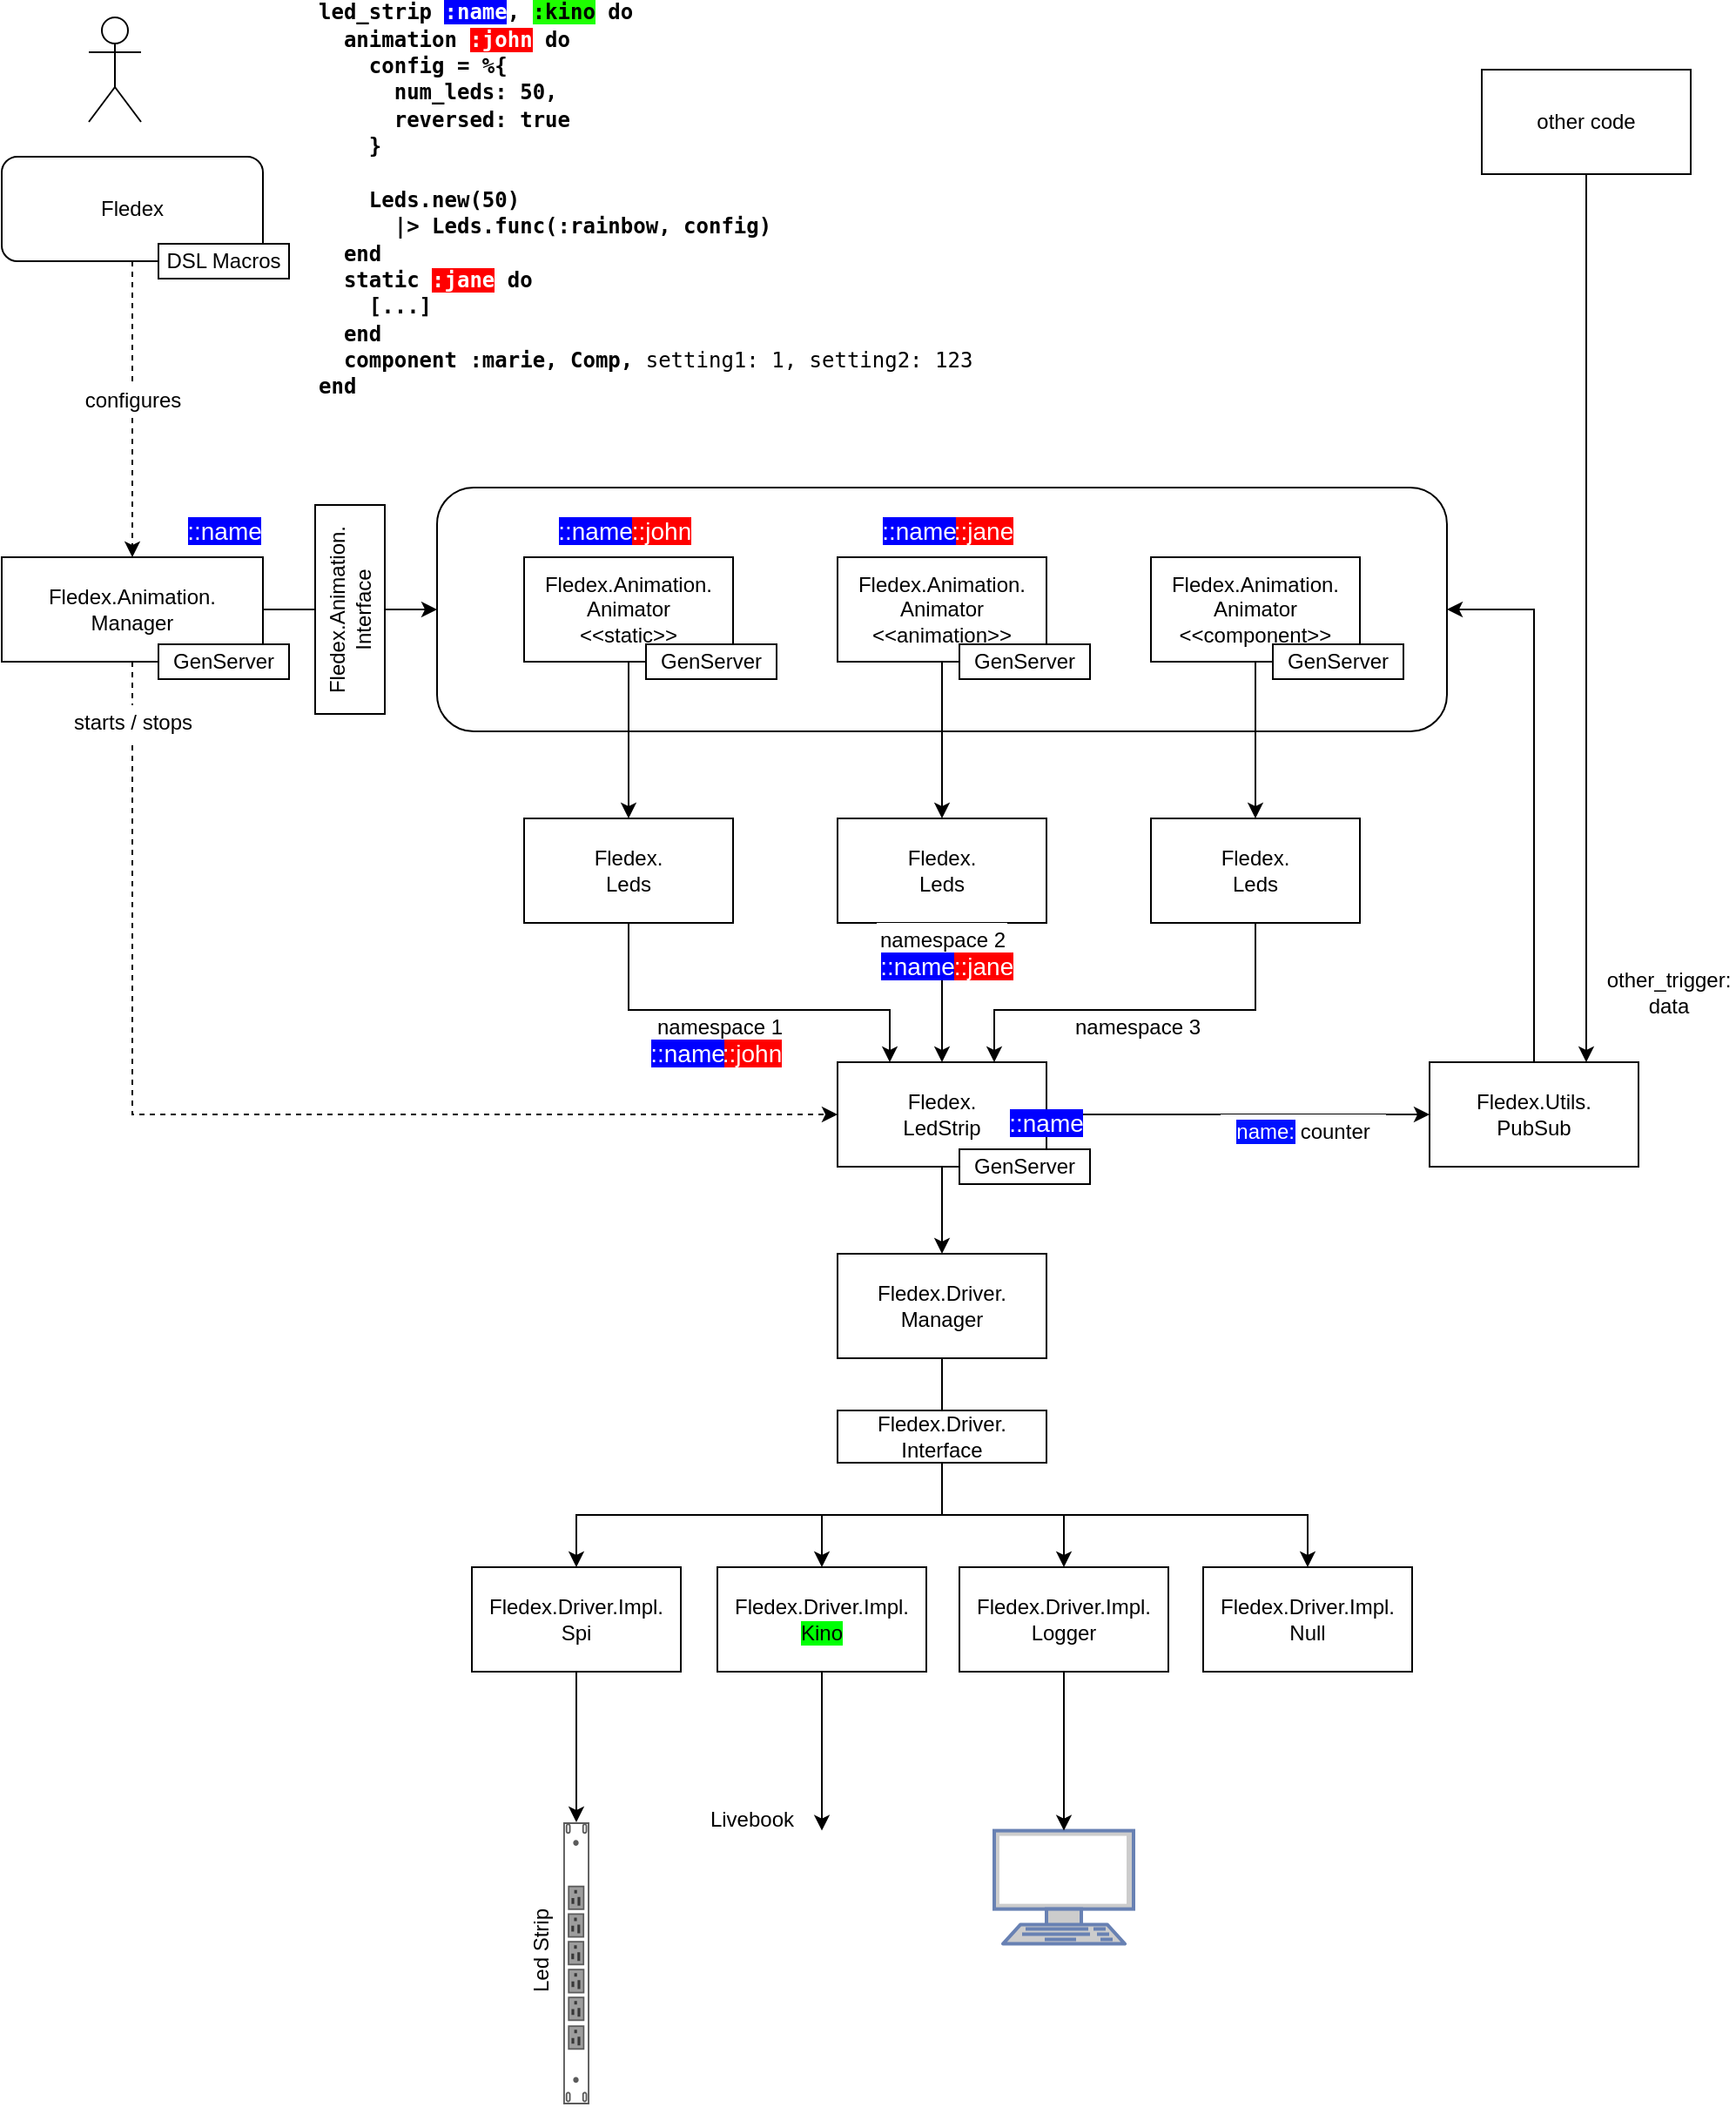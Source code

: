 <mxfile version="20.8.16" type="device"><diagram name="Fledex" id="F1ZfpqSXn9MnrOpPnMbP"><mxGraphModel dx="1844" dy="1730" grid="1" gridSize="10" guides="1" tooltips="1" connect="1" arrows="1" fold="1" page="1" pageScale="1" pageWidth="850" pageHeight="1100" math="0" shadow="0"><root><mxCell id="0"/><mxCell id="1" parent="0"/><mxCell id="jJN_8n9V3PVKYXg5NKCQ-39" value="namespace 3" style="rounded=0;whiteSpace=wrap;html=1;labelBackgroundColor=none;fontColor=#000000;strokeColor=none;" parent="1" vertex="1"><mxGeometry x="495" y="130" width="75" height="20" as="geometry"/></mxCell><mxCell id="jJN_8n9V3PVKYXg5NKCQ-57" value="" style="rounded=1;whiteSpace=wrap;html=1;labelBackgroundColor=none;fontColor=#000000;" parent="1" vertex="1"><mxGeometry x="130" y="-170" width="580" height="140" as="geometry"/></mxCell><mxCell id="jJN_8n9V3PVKYXg5NKCQ-33" value="namespace 1" style="rounded=0;whiteSpace=wrap;html=1;labelBackgroundColor=none;fontColor=#000000;strokeColor=none;" parent="1" vertex="1"><mxGeometry x="255" y="130" width="75" height="20" as="geometry"/></mxCell><mxCell id="jJN_8n9V3PVKYXg5NKCQ-20" value="" style="group" parent="1" vertex="1" connectable="0"><mxGeometry x="150" y="290" width="540" height="468.5" as="geometry"/></mxCell><mxCell id="jJN_8n9V3PVKYXg5NKCQ-1" value="" style="strokeColor=#666666;html=1;labelPosition=right;align=left;spacingLeft=15;shadow=0;dashed=0;outlineConnect=0;shape=mxgraph.rack.dell.power_strip;rotation=90;" parent="jJN_8n9V3PVKYXg5NKCQ-20" vertex="1"><mxGeometry x="-21" y="380" width="162" height="15" as="geometry"/></mxCell><mxCell id="jJN_8n9V3PVKYXg5NKCQ-3" style="edgeStyle=orthogonalEdgeStyle;rounded=0;orthogonalLoop=1;jettySize=auto;html=1;fontColor=#000000;" parent="jJN_8n9V3PVKYXg5NKCQ-20" source="jJN_8n9V3PVKYXg5NKCQ-2" target="jJN_8n9V3PVKYXg5NKCQ-1" edge="1"><mxGeometry relative="1" as="geometry"/></mxCell><mxCell id="jJN_8n9V3PVKYXg5NKCQ-2" value="Fledex.Driver.Impl.&lt;br&gt;Spi" style="rounded=0;whiteSpace=wrap;html=1;" parent="jJN_8n9V3PVKYXg5NKCQ-20" vertex="1"><mxGeometry y="160" width="120" height="60" as="geometry"/></mxCell><mxCell id="jJN_8n9V3PVKYXg5NKCQ-4" value="Fledex.Driver.Impl.&lt;br&gt;&lt;span style=&quot;background-color: rgb(0, 255, 4);&quot;&gt;Kino&lt;/span&gt;" style="rounded=0;whiteSpace=wrap;html=1;" parent="jJN_8n9V3PVKYXg5NKCQ-20" vertex="1"><mxGeometry x="141" y="160" width="120" height="60" as="geometry"/></mxCell><mxCell id="jJN_8n9V3PVKYXg5NKCQ-5" value="Fledex.Driver.Impl.&lt;br&gt;Logger" style="rounded=0;whiteSpace=wrap;html=1;" parent="jJN_8n9V3PVKYXg5NKCQ-20" vertex="1"><mxGeometry x="280" y="160" width="120" height="60" as="geometry"/></mxCell><mxCell id="jJN_8n9V3PVKYXg5NKCQ-6" value="" style="fontColor=#0066CC;verticalAlign=top;verticalLabelPosition=bottom;labelPosition=center;align=center;html=1;outlineConnect=0;fillColor=#CCCCCC;strokeColor=#6881B3;gradientColor=none;gradientDirection=north;strokeWidth=2;shape=mxgraph.networks.terminal;labelBackgroundColor=none;" parent="jJN_8n9V3PVKYXg5NKCQ-20" vertex="1"><mxGeometry x="300" y="311.31" width="80" height="65" as="geometry"/></mxCell><mxCell id="jJN_8n9V3PVKYXg5NKCQ-7" style="edgeStyle=orthogonalEdgeStyle;rounded=0;orthogonalLoop=1;jettySize=auto;html=1;entryX=0.5;entryY=0;entryDx=0;entryDy=0;entryPerimeter=0;fontColor=#000000;" parent="jJN_8n9V3PVKYXg5NKCQ-20" source="jJN_8n9V3PVKYXg5NKCQ-5" target="jJN_8n9V3PVKYXg5NKCQ-6" edge="1"><mxGeometry relative="1" as="geometry"/></mxCell><mxCell id="jJN_8n9V3PVKYXg5NKCQ-12" value="" style="shape=image;imageAspect=0;aspect=fixed;verticalLabelPosition=bottom;verticalAlign=top;labelBackgroundColor=none;fontColor=#000000;image=https://d33wubrfki0l68.cloudfront.net/855d6cd6e232f65ab55177f22a54cb3b48766cb0/2a8a7/_astro/welcome-to-livebook.414c9640_z1x0p7k.webp;" parent="jJN_8n9V3PVKYXg5NKCQ-20" vertex="1"><mxGeometry x="131" y="311.31" width="140" height="82.38" as="geometry"/></mxCell><mxCell id="jJN_8n9V3PVKYXg5NKCQ-13" style="edgeStyle=orthogonalEdgeStyle;rounded=0;orthogonalLoop=1;jettySize=auto;html=1;entryX=0.5;entryY=0;entryDx=0;entryDy=0;fontColor=#000000;" parent="jJN_8n9V3PVKYXg5NKCQ-20" source="jJN_8n9V3PVKYXg5NKCQ-4" target="jJN_8n9V3PVKYXg5NKCQ-12" edge="1"><mxGeometry relative="1" as="geometry"/></mxCell><mxCell id="jJN_8n9V3PVKYXg5NKCQ-14" value="Fledex.Driver.Impl.&lt;br&gt;Null" style="rounded=0;whiteSpace=wrap;html=1;" parent="jJN_8n9V3PVKYXg5NKCQ-20" vertex="1"><mxGeometry x="420" y="160" width="120" height="60" as="geometry"/></mxCell><mxCell id="jJN_8n9V3PVKYXg5NKCQ-24" value="Livebook" style="text;html=1;strokeColor=none;fillColor=none;align=center;verticalAlign=middle;whiteSpace=wrap;rounded=0;fontColor=#000000;" parent="jJN_8n9V3PVKYXg5NKCQ-20" vertex="1"><mxGeometry x="131" y="290.0" width="60" height="30" as="geometry"/></mxCell><mxCell id="jJN_8n9V3PVKYXg5NKCQ-25" value="Led Strip" style="text;html=1;strokeColor=none;fillColor=none;align=center;verticalAlign=middle;whiteSpace=wrap;rounded=0;fontColor=#000000;rotation=-90;" parent="jJN_8n9V3PVKYXg5NKCQ-20" vertex="1"><mxGeometry x="10" y="365" width="60" height="30" as="geometry"/></mxCell><mxCell id="hxW7dS9Z-QAscu65tSCw-1" value="Fledex.Driver.&lt;br&gt;Manager" style="rounded=0;whiteSpace=wrap;html=1;labelBackgroundColor=none;fontColor=#000000;" parent="jJN_8n9V3PVKYXg5NKCQ-20" vertex="1"><mxGeometry x="210" y="-20" width="120" height="60" as="geometry"/></mxCell><mxCell id="jJN_8n9V3PVKYXg5NKCQ-16" style="edgeStyle=orthogonalEdgeStyle;rounded=0;orthogonalLoop=1;jettySize=auto;html=1;fontColor=#000000;exitX=0.5;exitY=1;exitDx=0;exitDy=0;" parent="jJN_8n9V3PVKYXg5NKCQ-20" source="hxW7dS9Z-QAscu65tSCw-1" target="jJN_8n9V3PVKYXg5NKCQ-2" edge="1"><mxGeometry relative="1" as="geometry"><Array as="points"><mxPoint x="270" y="130"/><mxPoint x="60" y="130"/></Array></mxGeometry></mxCell><mxCell id="jJN_8n9V3PVKYXg5NKCQ-17" style="edgeStyle=orthogonalEdgeStyle;rounded=0;orthogonalLoop=1;jettySize=auto;html=1;entryX=0.5;entryY=0;entryDx=0;entryDy=0;fontColor=#000000;exitX=0.5;exitY=1;exitDx=0;exitDy=0;" parent="jJN_8n9V3PVKYXg5NKCQ-20" source="hxW7dS9Z-QAscu65tSCw-1" target="jJN_8n9V3PVKYXg5NKCQ-4" edge="1"><mxGeometry relative="1" as="geometry"><Array as="points"><mxPoint x="270" y="130"/><mxPoint x="201" y="130"/></Array></mxGeometry></mxCell><mxCell id="jJN_8n9V3PVKYXg5NKCQ-18" style="edgeStyle=orthogonalEdgeStyle;rounded=0;orthogonalLoop=1;jettySize=auto;html=1;entryX=0.5;entryY=0;entryDx=0;entryDy=0;fontColor=#000000;exitX=0.5;exitY=1;exitDx=0;exitDy=0;" parent="jJN_8n9V3PVKYXg5NKCQ-20" source="hxW7dS9Z-QAscu65tSCw-1" target="jJN_8n9V3PVKYXg5NKCQ-5" edge="1"><mxGeometry relative="1" as="geometry"><Array as="points"><mxPoint x="270" y="130"/><mxPoint x="340" y="130"/></Array><mxPoint x="330" y="130" as="sourcePoint"/></mxGeometry></mxCell><mxCell id="jJN_8n9V3PVKYXg5NKCQ-19" style="edgeStyle=orthogonalEdgeStyle;rounded=0;orthogonalLoop=1;jettySize=auto;html=1;entryX=0.5;entryY=0;entryDx=0;entryDy=0;fontColor=#000000;exitX=0.5;exitY=1;exitDx=0;exitDy=0;" parent="jJN_8n9V3PVKYXg5NKCQ-20" source="hxW7dS9Z-QAscu65tSCw-1" target="jJN_8n9V3PVKYXg5NKCQ-14" edge="1"><mxGeometry relative="1" as="geometry"><Array as="points"><mxPoint x="270" y="130"/><mxPoint x="480" y="130"/></Array></mxGeometry></mxCell><mxCell id="jJN_8n9V3PVKYXg5NKCQ-15" value="Fledex.Driver.&lt;br&gt;Interface" style="rounded=0;whiteSpace=wrap;html=1;labelBackgroundColor=none;fontColor=#000000;" parent="jJN_8n9V3PVKYXg5NKCQ-20" vertex="1"><mxGeometry x="210" y="70" width="120" height="30" as="geometry"/></mxCell><mxCell id="IlTwNVNuygPdYEifKuS2-1" style="edgeStyle=orthogonalEdgeStyle;rounded=0;orthogonalLoop=1;jettySize=auto;html=1;" parent="1" source="jJN_8n9V3PVKYXg5NKCQ-21" edge="1"><mxGeometry relative="1" as="geometry"><mxPoint x="700" y="190" as="targetPoint"/></mxGeometry></mxCell><mxCell id="hxW7dS9Z-QAscu65tSCw-3" style="edgeStyle=orthogonalEdgeStyle;rounded=0;orthogonalLoop=1;jettySize=auto;html=1;entryX=0.5;entryY=0;entryDx=0;entryDy=0;" parent="1" source="jJN_8n9V3PVKYXg5NKCQ-21" target="hxW7dS9Z-QAscu65tSCw-1" edge="1"><mxGeometry relative="1" as="geometry"/></mxCell><mxCell id="jJN_8n9V3PVKYXg5NKCQ-21" value="Fledex.&lt;br&gt;LedStrip" style="rounded=0;whiteSpace=wrap;html=1;labelBackgroundColor=none;fontColor=#000000;" parent="1" vertex="1"><mxGeometry x="360" y="160" width="120" height="60" as="geometry"/></mxCell><mxCell id="jJN_8n9V3PVKYXg5NKCQ-23" value="GenServer" style="rounded=0;whiteSpace=wrap;html=1;labelBackgroundColor=none;fontColor=#000000;" parent="1" vertex="1"><mxGeometry x="430" y="210" width="75" height="20" as="geometry"/></mxCell><mxCell id="jJN_8n9V3PVKYXg5NKCQ-31" style="edgeStyle=orthogonalEdgeStyle;rounded=0;orthogonalLoop=1;jettySize=auto;html=1;entryX=0.25;entryY=0;entryDx=0;entryDy=0;fontColor=#000000;exitX=0.5;exitY=1;exitDx=0;exitDy=0;" parent="1" source="jJN_8n9V3PVKYXg5NKCQ-27" target="jJN_8n9V3PVKYXg5NKCQ-21" edge="1"><mxGeometry relative="1" as="geometry"><Array as="points"><mxPoint x="240" y="130"/><mxPoint x="390" y="130"/></Array></mxGeometry></mxCell><mxCell id="jJN_8n9V3PVKYXg5NKCQ-27" value="Fledex.&lt;br&gt;Leds" style="rounded=0;whiteSpace=wrap;html=1;labelBackgroundColor=none;fontColor=#000000;" parent="1" vertex="1"><mxGeometry x="180" y="20" width="120" height="60" as="geometry"/></mxCell><mxCell id="jJN_8n9V3PVKYXg5NKCQ-30" style="edgeStyle=orthogonalEdgeStyle;rounded=0;orthogonalLoop=1;jettySize=auto;html=1;entryX=0.5;entryY=0;entryDx=0;entryDy=0;fontColor=#000000;startArrow=none;exitX=0.5;exitY=0;exitDx=0;exitDy=0;" parent="1" source="jJN_8n9V3PVKYXg5NKCQ-37" target="jJN_8n9V3PVKYXg5NKCQ-21" edge="1"><mxGeometry relative="1" as="geometry"><Array as="points"><mxPoint x="420" y="90"/><mxPoint x="420" y="90"/></Array></mxGeometry></mxCell><mxCell id="jJN_8n9V3PVKYXg5NKCQ-28" value="Fledex.&lt;br&gt;Leds" style="rounded=0;whiteSpace=wrap;html=1;labelBackgroundColor=none;fontColor=#000000;" parent="1" vertex="1"><mxGeometry x="360" y="20" width="120" height="60" as="geometry"/></mxCell><mxCell id="jJN_8n9V3PVKYXg5NKCQ-32" style="edgeStyle=orthogonalEdgeStyle;rounded=0;orthogonalLoop=1;jettySize=auto;html=1;entryX=0.75;entryY=0;entryDx=0;entryDy=0;fontColor=#000000;exitX=0.5;exitY=1;exitDx=0;exitDy=0;" parent="1" source="jJN_8n9V3PVKYXg5NKCQ-29" target="jJN_8n9V3PVKYXg5NKCQ-21" edge="1"><mxGeometry relative="1" as="geometry"><Array as="points"><mxPoint x="600" y="130"/><mxPoint x="450" y="130"/></Array></mxGeometry></mxCell><mxCell id="jJN_8n9V3PVKYXg5NKCQ-29" value="Fledex.&lt;br&gt;Leds" style="rounded=0;whiteSpace=wrap;html=1;labelBackgroundColor=none;fontColor=#000000;" parent="1" vertex="1"><mxGeometry x="540" y="20" width="120" height="60" as="geometry"/></mxCell><mxCell id="jJN_8n9V3PVKYXg5NKCQ-37" value="namespace 2" style="rounded=0;whiteSpace=wrap;html=1;labelBackgroundColor=none;fontColor=#000000;strokeColor=none;" parent="1" vertex="1"><mxGeometry x="382.5" y="80" width="75" height="20" as="geometry"/></mxCell><mxCell id="jJN_8n9V3PVKYXg5NKCQ-47" value="" style="group" parent="1" vertex="1" connectable="0"><mxGeometry x="180" y="-130" width="255" height="190" as="geometry"/></mxCell><mxCell id="jJN_8n9V3PVKYXg5NKCQ-45" value="Fledex.Animation.&lt;br&gt;Animator&lt;br&gt;&amp;lt;&amp;lt;static&amp;gt;&amp;gt;" style="rounded=0;whiteSpace=wrap;html=1;labelBackgroundColor=none;fontColor=#000000;" parent="jJN_8n9V3PVKYXg5NKCQ-47" vertex="1"><mxGeometry width="120" height="60" as="geometry"/></mxCell><mxCell id="jJN_8n9V3PVKYXg5NKCQ-46" value="GenServer" style="rounded=0;whiteSpace=wrap;html=1;labelBackgroundColor=none;fontColor=#000000;" parent="jJN_8n9V3PVKYXg5NKCQ-47" vertex="1"><mxGeometry x="70" y="50" width="75" height="20" as="geometry"/></mxCell><mxCell id="jJN_8n9V3PVKYXg5NKCQ-48" style="edgeStyle=orthogonalEdgeStyle;rounded=0;orthogonalLoop=1;jettySize=auto;html=1;entryX=0.5;entryY=0;entryDx=0;entryDy=0;fontColor=#000000;" parent="1" source="jJN_8n9V3PVKYXg5NKCQ-45" target="jJN_8n9V3PVKYXg5NKCQ-27" edge="1"><mxGeometry relative="1" as="geometry"/></mxCell><mxCell id="jJN_8n9V3PVKYXg5NKCQ-49" value="" style="group" parent="1" vertex="1" connectable="0"><mxGeometry x="360" y="-130" width="145" height="70" as="geometry"/></mxCell><mxCell id="jJN_8n9V3PVKYXg5NKCQ-50" value="Fledex.Animation.&lt;br&gt;Animator&lt;br&gt;&amp;lt;&amp;lt;animation&amp;gt;&amp;gt;" style="rounded=0;whiteSpace=wrap;html=1;labelBackgroundColor=none;fontColor=#000000;" parent="jJN_8n9V3PVKYXg5NKCQ-49" vertex="1"><mxGeometry width="120" height="60" as="geometry"/></mxCell><mxCell id="jJN_8n9V3PVKYXg5NKCQ-51" value="GenServer" style="rounded=0;whiteSpace=wrap;html=1;labelBackgroundColor=none;fontColor=#000000;" parent="jJN_8n9V3PVKYXg5NKCQ-49" vertex="1"><mxGeometry x="70" y="50" width="75" height="20" as="geometry"/></mxCell><mxCell id="jJN_8n9V3PVKYXg5NKCQ-52" style="edgeStyle=orthogonalEdgeStyle;rounded=0;orthogonalLoop=1;jettySize=auto;html=1;fontColor=#000000;" parent="1" source="jJN_8n9V3PVKYXg5NKCQ-50" target="jJN_8n9V3PVKYXg5NKCQ-28" edge="1"><mxGeometry relative="1" as="geometry"/></mxCell><mxCell id="jJN_8n9V3PVKYXg5NKCQ-53" value="" style="group" parent="1" vertex="1" connectable="0"><mxGeometry x="540" y="-130" width="145" height="70" as="geometry"/></mxCell><mxCell id="jJN_8n9V3PVKYXg5NKCQ-54" value="Fledex.Animation.&lt;br&gt;Animator&lt;br&gt;&amp;lt;&amp;lt;component&amp;gt;&amp;gt;" style="rounded=0;whiteSpace=wrap;html=1;labelBackgroundColor=none;fontColor=#000000;" parent="jJN_8n9V3PVKYXg5NKCQ-53" vertex="1"><mxGeometry width="120" height="60" as="geometry"/></mxCell><mxCell id="jJN_8n9V3PVKYXg5NKCQ-55" value="GenServer" style="rounded=0;whiteSpace=wrap;html=1;labelBackgroundColor=none;fontColor=#000000;" parent="jJN_8n9V3PVKYXg5NKCQ-53" vertex="1"><mxGeometry x="70" y="50" width="75" height="20" as="geometry"/></mxCell><mxCell id="jJN_8n9V3PVKYXg5NKCQ-56" style="edgeStyle=orthogonalEdgeStyle;rounded=0;orthogonalLoop=1;jettySize=auto;html=1;fontColor=#000000;" parent="1" source="jJN_8n9V3PVKYXg5NKCQ-54" target="jJN_8n9V3PVKYXg5NKCQ-29" edge="1"><mxGeometry relative="1" as="geometry"/></mxCell><mxCell id="jJN_8n9V3PVKYXg5NKCQ-59" style="edgeStyle=orthogonalEdgeStyle;rounded=0;orthogonalLoop=1;jettySize=auto;html=1;entryX=0;entryY=0.5;entryDx=0;entryDy=0;fontColor=#000000;" parent="1" source="jJN_8n9V3PVKYXg5NKCQ-58" target="jJN_8n9V3PVKYXg5NKCQ-57" edge="1"><mxGeometry relative="1" as="geometry"/></mxCell><mxCell id="lqnnQLTP2gQExWdT0rWo-1" style="edgeStyle=orthogonalEdgeStyle;rounded=0;orthogonalLoop=1;jettySize=auto;html=1;entryX=0;entryY=0.5;entryDx=0;entryDy=0;dashed=1;exitX=0.5;exitY=1;exitDx=0;exitDy=0;" parent="1" source="jJN_8n9V3PVKYXg5NKCQ-58" target="jJN_8n9V3PVKYXg5NKCQ-21" edge="1"><mxGeometry relative="1" as="geometry"><Array as="points"><mxPoint x="-45" y="190"/></Array></mxGeometry></mxCell><mxCell id="jJN_8n9V3PVKYXg5NKCQ-58" value="Fledex.Animation.&lt;br&gt;Manager" style="rounded=0;whiteSpace=wrap;html=1;labelBackgroundColor=none;fontColor=#000000;" parent="1" vertex="1"><mxGeometry x="-120" y="-130" width="150" height="60" as="geometry"/></mxCell><mxCell id="jJN_8n9V3PVKYXg5NKCQ-61" style="edgeStyle=orthogonalEdgeStyle;rounded=0;orthogonalLoop=1;jettySize=auto;html=1;entryX=0.5;entryY=0;entryDx=0;entryDy=0;fontColor=#000000;dashed=1;startArrow=none;" parent="1" source="jJN_8n9V3PVKYXg5NKCQ-63" target="jJN_8n9V3PVKYXg5NKCQ-58" edge="1"><mxGeometry relative="1" as="geometry"/></mxCell><mxCell id="jJN_8n9V3PVKYXg5NKCQ-60" value="Fledex" style="rounded=1;whiteSpace=wrap;html=1;labelBackgroundColor=none;fontColor=#000000;" parent="1" vertex="1"><mxGeometry x="-120" y="-360" width="150" height="60" as="geometry"/></mxCell><mxCell id="jJN_8n9V3PVKYXg5NKCQ-62" value="DSL Macros" style="rounded=0;whiteSpace=wrap;html=1;labelBackgroundColor=none;fontColor=#000000;" parent="1" vertex="1"><mxGeometry x="-30" y="-310" width="75" height="20" as="geometry"/></mxCell><mxCell id="jJN_8n9V3PVKYXg5NKCQ-64" value="" style="shape=umlActor;verticalLabelPosition=bottom;verticalAlign=top;html=1;outlineConnect=0;labelBackgroundColor=none;fontColor=#000000;" parent="1" vertex="1"><mxGeometry x="-70" y="-440" width="30" height="60" as="geometry"/></mxCell><mxCell id="jJN_8n9V3PVKYXg5NKCQ-65" value="&lt;div style=&quot;font-family: JetBrains, &amp;quot;Droid Sans Mono&amp;quot;, &amp;quot;monospace&amp;quot;, monospace, &amp;quot;Droid Sans Mono&amp;quot;, &amp;quot;monospace&amp;quot;, monospace; line-height: 128%;&quot;&gt;&lt;div style=&quot;line-height: 128%;&quot;&gt;&lt;b&gt;led_strip &lt;span style=&quot;background-color: rgb(0, 0, 255);&quot;&gt;&lt;font style=&quot;font-size: 12px;&quot; color=&quot;#ffffff&quot;&gt;:name&lt;/font&gt;&lt;/span&gt;, &lt;span style=&quot;background-color: rgb(30, 255, 0);&quot;&gt;:kino&lt;/span&gt; do&lt;/b&gt;&lt;/div&gt;&lt;div style=&quot;line-height: 128%;&quot;&gt;&lt;b&gt;&amp;nbsp; animation&amp;nbsp;&lt;span style=&quot;background-color: rgb(255, 0, 0);&quot;&gt;&lt;font style=&quot;font-size: 12px;&quot; color=&quot;#ffffff&quot;&gt;:john&lt;/font&gt;&lt;/span&gt;&amp;nbsp;do&lt;/b&gt;&lt;/div&gt;&lt;div style=&quot;line-height: 128%;&quot;&gt;&lt;b&gt;&amp;nbsp; &amp;nbsp; config = %{&lt;/b&gt;&lt;/div&gt;&lt;div style=&quot;line-height: 128%;&quot;&gt;&lt;b&gt;&amp;nbsp; &amp;nbsp; &amp;nbsp; num_leds: 50,&lt;/b&gt;&lt;/div&gt;&lt;div style=&quot;line-height: 128%;&quot;&gt;&lt;b&gt;&amp;nbsp; &amp;nbsp; &amp;nbsp; reversed: true&lt;/b&gt;&lt;/div&gt;&lt;div style=&quot;line-height: 128%;&quot;&gt;&lt;b&gt;&amp;nbsp; &amp;nbsp; }&lt;/b&gt;&lt;/div&gt;&lt;b&gt;&lt;br&gt;&lt;/b&gt;&lt;div style=&quot;line-height: 128%;&quot;&gt;&lt;b&gt;&amp;nbsp; &amp;nbsp; Leds.new(50)&lt;/b&gt;&lt;/div&gt;&lt;div style=&quot;line-height: 128%;&quot;&gt;&lt;b&gt;&amp;nbsp; &amp;nbsp; &amp;nbsp; |&amp;gt; Leds.func(:rainbow, config)&lt;/b&gt;&lt;/div&gt;&lt;div style=&quot;line-height: 128%;&quot;&gt;&lt;b&gt;&amp;nbsp; end&lt;/b&gt;&lt;/div&gt;&lt;div style=&quot;line-height: 128%;&quot;&gt;&amp;nbsp; &lt;b&gt;static&amp;nbsp;&lt;font style=&quot;background-color: rgb(255, 0, 0); font-size: 12px;&quot; color=&quot;#ffffff&quot;&gt;:jane&lt;/font&gt; do&lt;/b&gt;&lt;/div&gt;&lt;div style=&quot;line-height: 128%;&quot;&gt;&lt;b&gt;&amp;nbsp; &amp;nbsp; [...]&lt;/b&gt;&lt;/div&gt;&lt;div style=&quot;line-height: 128%;&quot;&gt;&lt;b&gt;&amp;nbsp; end&lt;/b&gt;&lt;/div&gt;&lt;div style=&quot;line-height: 128%;&quot;&gt;&lt;b&gt;&amp;nbsp; component :marie, Comp,&amp;nbsp;&lt;/b&gt;setting1: 1,&amp;nbsp;setting2: 123&lt;/div&gt;&lt;div style=&quot;line-height: 128%;&quot;&gt;&lt;b&gt;      end&lt;/b&gt;&lt;/div&gt;&lt;/div&gt;" style="text;html=1;strokeColor=none;fillColor=none;align=left;verticalAlign=middle;whiteSpace=wrap;rounded=0;fontColor=#000000;labelBackgroundColor=default;" parent="1" vertex="1"><mxGeometry x="60" y="-440" width="530" height="210" as="geometry"/></mxCell><mxCell id="jJN_8n9V3PVKYXg5NKCQ-67" value="&lt;span style=&quot;background-color: rgb(255, 0, 0); font-size: 14px;&quot;&gt;::jane&lt;/span&gt;" style="text;html=1;strokeColor=none;fillColor=none;align=center;verticalAlign=middle;whiteSpace=wrap;rounded=0;fontColor=#FFFFFF;" parent="1" vertex="1"><mxGeometry x="413.5" y="-160" width="60" height="30" as="geometry"/></mxCell><mxCell id="jJN_8n9V3PVKYXg5NKCQ-68" value="&lt;span style=&quot;background-color: rgb(255, 0, 0); font-size: 14px;&quot;&gt;::john&lt;/span&gt;" style="text;html=1;strokeColor=none;fillColor=none;align=center;verticalAlign=middle;whiteSpace=wrap;rounded=0;fontColor=#FFFFFF;" parent="1" vertex="1"><mxGeometry x="281.25" y="140" width="60" height="30" as="geometry"/></mxCell><mxCell id="jJN_8n9V3PVKYXg5NKCQ-69" value="&lt;span style=&quot;background-color: rgb(255, 0, 0); font-size: 14px;&quot;&gt;::jane&lt;/span&gt;" style="text;html=1;strokeColor=none;fillColor=none;align=center;verticalAlign=middle;whiteSpace=wrap;rounded=0;fontColor=#FFFFFF;" parent="1" vertex="1"><mxGeometry x="413.5" y="90" width="60" height="30" as="geometry"/></mxCell><mxCell id="jJN_8n9V3PVKYXg5NKCQ-72" value="&lt;span style=&quot;font-size: 14px; background-color: rgb(0, 0, 255);&quot;&gt;::name&lt;/span&gt;" style="text;html=1;strokeColor=none;fillColor=none;align=center;verticalAlign=middle;whiteSpace=wrap;rounded=0;fontColor=#FFFFFF;" parent="1" vertex="1"><mxGeometry x="243.75" y="140" width="60" height="30" as="geometry"/></mxCell><mxCell id="jJN_8n9V3PVKYXg5NKCQ-73" value="&lt;span style=&quot;font-size: 14px; background-color: rgb(0, 0, 255);&quot;&gt;::name&lt;/span&gt;" style="text;html=1;strokeColor=none;fillColor=none;align=center;verticalAlign=middle;whiteSpace=wrap;rounded=0;fontColor=#FFFFFF;" parent="1" vertex="1"><mxGeometry x="376" y="90" width="60" height="30" as="geometry"/></mxCell><mxCell id="jJN_8n9V3PVKYXg5NKCQ-76" value="&lt;span style=&quot;font-size: 14px; background-color: rgb(0, 0, 255);&quot;&gt;::name&lt;/span&gt;" style="text;html=1;strokeColor=none;fillColor=none;align=center;verticalAlign=middle;whiteSpace=wrap;rounded=0;fontColor=#FFFFFF;" parent="1" vertex="1"><mxGeometry x="377" y="-160" width="60" height="30" as="geometry"/></mxCell><mxCell id="jJN_8n9V3PVKYXg5NKCQ-78" value="&lt;span style=&quot;background-color: rgb(255, 0, 0); font-size: 14px;&quot;&gt;::john&lt;/span&gt;" style="text;html=1;strokeColor=none;fillColor=none;align=center;verticalAlign=middle;whiteSpace=wrap;rounded=0;fontColor=#FFFFFF;" parent="1" vertex="1"><mxGeometry x="228.75" y="-160" width="60" height="30" as="geometry"/></mxCell><mxCell id="jJN_8n9V3PVKYXg5NKCQ-79" value="&lt;span style=&quot;font-size: 14px; background-color: rgb(0, 0, 255);&quot;&gt;::name&lt;/span&gt;" style="text;html=1;strokeColor=none;fillColor=none;align=center;verticalAlign=middle;whiteSpace=wrap;rounded=0;fontColor=#FFFFFF;" parent="1" vertex="1"><mxGeometry x="191.25" y="-160" width="60" height="30" as="geometry"/></mxCell><mxCell id="jJN_8n9V3PVKYXg5NKCQ-71" value="&lt;span style=&quot;font-size: 14px; background-color: rgb(0, 0, 255);&quot;&gt;::name&lt;/span&gt;" style="text;html=1;strokeColor=none;fillColor=none;align=center;verticalAlign=middle;whiteSpace=wrap;rounded=0;fontColor=#FFFFFF;" parent="1" vertex="1"><mxGeometry x="450" y="180" width="60" height="30" as="geometry"/></mxCell><mxCell id="jJN_8n9V3PVKYXg5NKCQ-80" value="" style="edgeStyle=orthogonalEdgeStyle;rounded=0;orthogonalLoop=1;jettySize=auto;html=1;entryX=0.5;entryY=0;entryDx=0;entryDy=0;fontColor=#000000;dashed=1;endArrow=none;" parent="1" source="jJN_8n9V3PVKYXg5NKCQ-60" target="jJN_8n9V3PVKYXg5NKCQ-63" edge="1"><mxGeometry relative="1" as="geometry"><mxPoint x="-45" y="-300" as="sourcePoint"/><mxPoint x="-45" y="-130" as="targetPoint"/></mxGeometry></mxCell><mxCell id="jJN_8n9V3PVKYXg5NKCQ-63" value="configures" style="rounded=0;whiteSpace=wrap;html=1;labelBackgroundColor=none;fontColor=#000000;strokeColor=none;" parent="1" vertex="1"><mxGeometry x="-82.5" y="-230" width="75" height="20" as="geometry"/></mxCell><mxCell id="lqnnQLTP2gQExWdT0rWo-3" value="starts / stops" style="rounded=0;whiteSpace=wrap;html=1;labelBackgroundColor=none;fontColor=#000000;strokeColor=none;" parent="1" vertex="1"><mxGeometry x="-82.5" y="-45" width="75" height="20" as="geometry"/></mxCell><mxCell id="lqnnQLTP2gQExWdT0rWo-4" value="&lt;span style=&quot;font-size: 14px; background-color: rgb(0, 0, 255);&quot;&gt;::name&lt;/span&gt;" style="text;html=1;strokeColor=none;fillColor=none;align=center;verticalAlign=middle;whiteSpace=wrap;rounded=0;fontColor=#FFFFFF;" parent="1" vertex="1"><mxGeometry x="-22.5" y="-160" width="60" height="30" as="geometry"/></mxCell><mxCell id="lqnnQLTP2gQExWdT0rWo-5" value="GenServer" style="rounded=0;whiteSpace=wrap;html=1;labelBackgroundColor=none;fontColor=#000000;" parent="1" vertex="1"><mxGeometry x="-30" y="-80" width="75" height="20" as="geometry"/></mxCell><mxCell id="IlTwNVNuygPdYEifKuS2-3" style="edgeStyle=orthogonalEdgeStyle;rounded=0;orthogonalLoop=1;jettySize=auto;html=1;entryX=1;entryY=0.5;entryDx=0;entryDy=0;" parent="1" source="IlTwNVNuygPdYEifKuS2-2" target="jJN_8n9V3PVKYXg5NKCQ-57" edge="1"><mxGeometry relative="1" as="geometry"><mxPoint x="730" as="targetPoint"/></mxGeometry></mxCell><mxCell id="IlTwNVNuygPdYEifKuS2-2" value="Fledex.Utils.&lt;br&gt;PubSub" style="rounded=0;whiteSpace=wrap;html=1;labelBackgroundColor=none;fontColor=#000000;" parent="1" vertex="1"><mxGeometry x="700" y="160" width="120" height="60" as="geometry"/></mxCell><mxCell id="IlTwNVNuygPdYEifKuS2-4" value="&lt;font style=&quot;background-color: rgb(0, 17, 255);&quot; color=&quot;#ffffff&quot;&gt;name:&lt;/font&gt; counter" style="rounded=0;whiteSpace=wrap;html=1;labelBackgroundColor=none;fontColor=#000000;strokeColor=none;" parent="1" vertex="1"><mxGeometry x="580" y="190" width="95" height="20" as="geometry"/></mxCell><mxCell id="IlTwNVNuygPdYEifKuS2-6" style="edgeStyle=orthogonalEdgeStyle;rounded=0;orthogonalLoop=1;jettySize=auto;html=1;entryX=0.75;entryY=0;entryDx=0;entryDy=0;" parent="1" source="IlTwNVNuygPdYEifKuS2-5" target="IlTwNVNuygPdYEifKuS2-2" edge="1"><mxGeometry relative="1" as="geometry"/></mxCell><mxCell id="IlTwNVNuygPdYEifKuS2-5" value="other code" style="rounded=0;whiteSpace=wrap;html=1;" parent="1" vertex="1"><mxGeometry x="730" y="-410" width="120" height="60" as="geometry"/></mxCell><mxCell id="IlTwNVNuygPdYEifKuS2-7" value="other_trigger: data" style="rounded=0;whiteSpace=wrap;html=1;labelBackgroundColor=none;fontColor=#000000;strokeColor=none;" parent="1" vertex="1"><mxGeometry x="800" y="110" width="75" height="20" as="geometry"/></mxCell><mxCell id="hxW7dS9Z-QAscu65tSCw-2" value="Fledex.Animation.&lt;br&gt;Interface" style="rounded=0;whiteSpace=wrap;html=1;labelBackgroundColor=none;fontColor=#000000;rotation=-90;" parent="1" vertex="1"><mxGeometry x="20" y="-120" width="120" height="40" as="geometry"/></mxCell></root></mxGraphModel></diagram></mxfile>